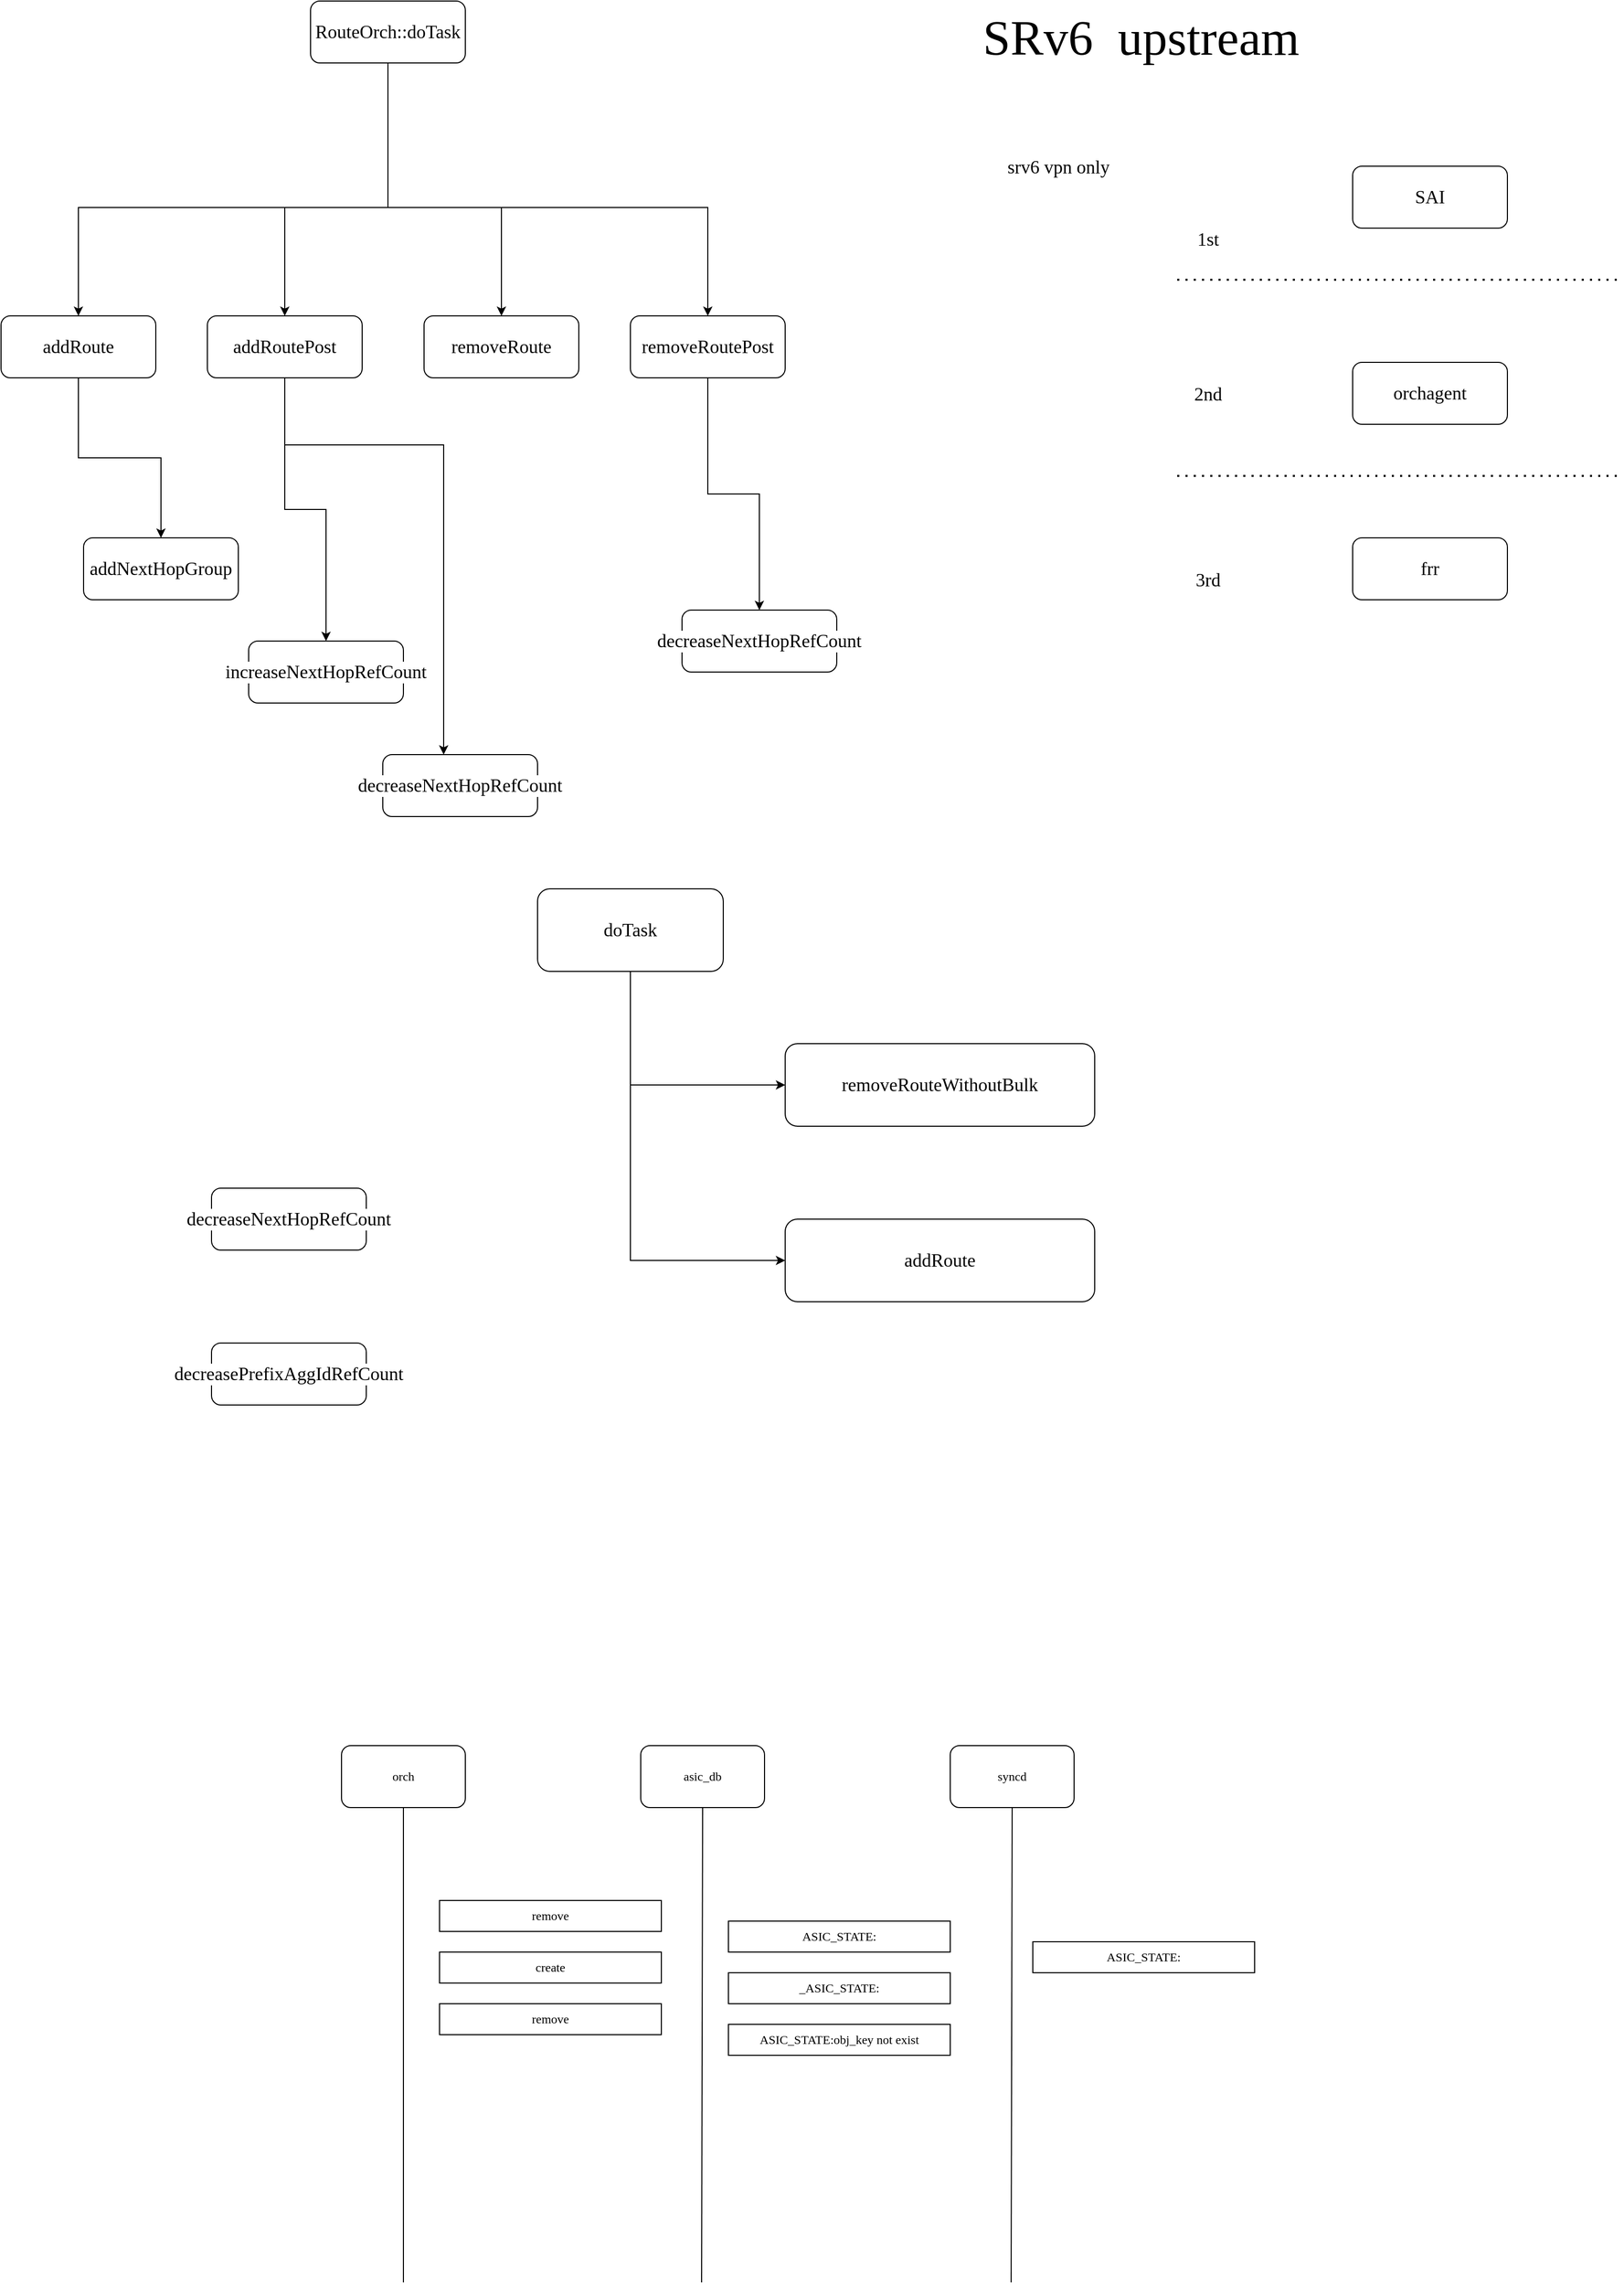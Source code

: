 <mxfile version="21.1.1" type="github">
  <diagram id="Bu2ydEuoJ4epIPWZgko5" name="Page-1">
    <mxGraphModel dx="1235" dy="646" grid="1" gridSize="10" guides="1" tooltips="1" connect="1" arrows="1" fold="1" page="1" pageScale="1" pageWidth="827" pageHeight="1169" math="0" shadow="0">
      <root>
        <mxCell id="0" />
        <mxCell id="1" parent="0" />
        <mxCell id="aUy5saCZqPQEdKHK85cZ-5" style="edgeStyle=orthogonalEdgeStyle;rounded=0;orthogonalLoop=1;jettySize=auto;html=1;fontFamily=Lucida Console;fontSize=18;" parent="1" source="aUy5saCZqPQEdKHK85cZ-1" target="aUy5saCZqPQEdKHK85cZ-2" edge="1">
          <mxGeometry relative="1" as="geometry">
            <Array as="points">
              <mxPoint x="435" y="310" />
              <mxPoint x="135" y="310" />
            </Array>
          </mxGeometry>
        </mxCell>
        <mxCell id="aUy5saCZqPQEdKHK85cZ-6" style="edgeStyle=orthogonalEdgeStyle;rounded=0;orthogonalLoop=1;jettySize=auto;html=1;fontFamily=Lucida Console;fontSize=18;" parent="1" source="aUy5saCZqPQEdKHK85cZ-1" target="aUy5saCZqPQEdKHK85cZ-3" edge="1">
          <mxGeometry relative="1" as="geometry">
            <Array as="points">
              <mxPoint x="435" y="310" />
              <mxPoint x="335" y="310" />
            </Array>
          </mxGeometry>
        </mxCell>
        <mxCell id="PmgqueM4Bu9pYNOxYdcn-3" style="edgeStyle=orthogonalEdgeStyle;rounded=0;orthogonalLoop=1;jettySize=auto;html=1;" parent="1" source="aUy5saCZqPQEdKHK85cZ-1" target="PmgqueM4Bu9pYNOxYdcn-1" edge="1">
          <mxGeometry relative="1" as="geometry">
            <Array as="points">
              <mxPoint x="435" y="310" />
              <mxPoint x="545" y="310" />
            </Array>
          </mxGeometry>
        </mxCell>
        <mxCell id="PmgqueM4Bu9pYNOxYdcn-4" style="edgeStyle=orthogonalEdgeStyle;rounded=0;orthogonalLoop=1;jettySize=auto;html=1;" parent="1" source="aUy5saCZqPQEdKHK85cZ-1" target="PmgqueM4Bu9pYNOxYdcn-2" edge="1">
          <mxGeometry relative="1" as="geometry">
            <Array as="points">
              <mxPoint x="435" y="310" />
              <mxPoint x="745" y="310" />
            </Array>
          </mxGeometry>
        </mxCell>
        <mxCell id="aUy5saCZqPQEdKHK85cZ-1" value="RouteOrch::doTask" style="rounded=1;whiteSpace=wrap;html=1;fontFamily=Lucida Console;fontSize=18;labelBackgroundColor=default;" parent="1" vertex="1">
          <mxGeometry x="360" y="110" width="150" height="60" as="geometry" />
        </mxCell>
        <mxCell id="aUy5saCZqPQEdKHK85cZ-7" style="edgeStyle=orthogonalEdgeStyle;rounded=0;orthogonalLoop=1;jettySize=auto;html=1;fontFamily=Lucida Console;fontSize=18;" parent="1" source="aUy5saCZqPQEdKHK85cZ-2" target="aUy5saCZqPQEdKHK85cZ-4" edge="1">
          <mxGeometry relative="1" as="geometry" />
        </mxCell>
        <mxCell id="aUy5saCZqPQEdKHK85cZ-2" value="addRoute" style="rounded=1;whiteSpace=wrap;html=1;fontFamily=Lucida Console;fontSize=18;labelBackgroundColor=default;" parent="1" vertex="1">
          <mxGeometry x="60" y="415" width="150" height="60" as="geometry" />
        </mxCell>
        <mxCell id="PmgqueM4Bu9pYNOxYdcn-8" style="edgeStyle=orthogonalEdgeStyle;rounded=0;orthogonalLoop=1;jettySize=auto;html=1;" parent="1" source="aUy5saCZqPQEdKHK85cZ-3" target="PmgqueM4Bu9pYNOxYdcn-5" edge="1">
          <mxGeometry relative="1" as="geometry" />
        </mxCell>
        <mxCell id="PmgqueM4Bu9pYNOxYdcn-9" style="edgeStyle=orthogonalEdgeStyle;rounded=0;orthogonalLoop=1;jettySize=auto;html=1;" parent="1" source="aUy5saCZqPQEdKHK85cZ-3" target="PmgqueM4Bu9pYNOxYdcn-6" edge="1">
          <mxGeometry relative="1" as="geometry">
            <Array as="points">
              <mxPoint x="335" y="540" />
              <mxPoint x="489" y="540" />
            </Array>
          </mxGeometry>
        </mxCell>
        <mxCell id="aUy5saCZqPQEdKHK85cZ-3" value="addRoutePost" style="rounded=1;whiteSpace=wrap;html=1;fontFamily=Lucida Console;fontSize=18;labelBackgroundColor=default;" parent="1" vertex="1">
          <mxGeometry x="260" y="415" width="150" height="60" as="geometry" />
        </mxCell>
        <mxCell id="aUy5saCZqPQEdKHK85cZ-4" value="addNextHopGroup" style="rounded=1;whiteSpace=wrap;html=1;fontFamily=Lucida Console;fontSize=18;labelBackgroundColor=default;" parent="1" vertex="1">
          <mxGeometry x="140" y="630" width="150" height="60" as="geometry" />
        </mxCell>
        <mxCell id="6D62caDFJYMswKi_88OP-1" value="SAI" style="rounded=1;whiteSpace=wrap;html=1;fontFamily=Lucida Console;fontSize=18;labelBackgroundColor=default;" parent="1" vertex="1">
          <mxGeometry x="1370" y="270" width="150" height="60" as="geometry" />
        </mxCell>
        <mxCell id="6D62caDFJYMswKi_88OP-2" value="SRv6&amp;nbsp; upstream" style="text;html=1;strokeColor=none;fillColor=none;align=center;verticalAlign=middle;whiteSpace=wrap;rounded=0;fontFamily=Lucida Console;fontSize=48;" parent="1" vertex="1">
          <mxGeometry x="910" y="110" width="510" height="70" as="geometry" />
        </mxCell>
        <mxCell id="6D62caDFJYMswKi_88OP-4" value="orchagent" style="rounded=1;whiteSpace=wrap;html=1;fontFamily=Lucida Console;fontSize=18;labelBackgroundColor=default;" parent="1" vertex="1">
          <mxGeometry x="1370" y="460" width="150" height="60" as="geometry" />
        </mxCell>
        <mxCell id="6D62caDFJYMswKi_88OP-5" value="frr" style="rounded=1;whiteSpace=wrap;html=1;fontFamily=Lucida Console;fontSize=18;labelBackgroundColor=default;" parent="1" vertex="1">
          <mxGeometry x="1370" y="630" width="150" height="60" as="geometry" />
        </mxCell>
        <mxCell id="6D62caDFJYMswKi_88OP-6" value="" style="endArrow=none;dashed=1;html=1;dashPattern=1 3;strokeWidth=2;rounded=0;fontFamily=Lucida Console;fontSize=48;" parent="1" edge="1">
          <mxGeometry width="50" height="50" relative="1" as="geometry">
            <mxPoint x="1200" y="380" as="sourcePoint" />
            <mxPoint x="1630" y="380" as="targetPoint" />
            <Array as="points">
              <mxPoint x="1430" y="380" />
            </Array>
          </mxGeometry>
        </mxCell>
        <mxCell id="6D62caDFJYMswKi_88OP-7" value="&lt;font style=&quot;font-size: 18px;&quot;&gt;1st&lt;/font&gt;" style="text;html=1;strokeColor=none;fillColor=none;align=center;verticalAlign=middle;whiteSpace=wrap;rounded=0;fontFamily=Lucida Console;fontSize=48;" parent="1" vertex="1">
          <mxGeometry x="1200" y="310" width="60" height="40" as="geometry" />
        </mxCell>
        <mxCell id="6D62caDFJYMswKi_88OP-8" value="&lt;font style=&quot;font-size: 18px;&quot;&gt;srv6 vpn only&lt;/font&gt;" style="text;html=1;strokeColor=none;fillColor=none;align=center;verticalAlign=middle;whiteSpace=wrap;rounded=0;fontFamily=Lucida Console;fontSize=48;" parent="1" vertex="1">
          <mxGeometry x="980" y="240" width="210" height="40" as="geometry" />
        </mxCell>
        <mxCell id="6D62caDFJYMswKi_88OP-9" value="&lt;font style=&quot;font-size: 18px;&quot;&gt;2nd&lt;/font&gt;" style="text;html=1;strokeColor=none;fillColor=none;align=center;verticalAlign=middle;whiteSpace=wrap;rounded=0;fontFamily=Lucida Console;fontSize=48;" parent="1" vertex="1">
          <mxGeometry x="1200" y="460" width="60" height="40" as="geometry" />
        </mxCell>
        <mxCell id="6D62caDFJYMswKi_88OP-10" value="&lt;font style=&quot;font-size: 18px;&quot;&gt;3rd&lt;/font&gt;" style="text;html=1;strokeColor=none;fillColor=none;align=center;verticalAlign=middle;whiteSpace=wrap;rounded=0;fontFamily=Lucida Console;fontSize=48;" parent="1" vertex="1">
          <mxGeometry x="1200" y="640" width="60" height="40" as="geometry" />
        </mxCell>
        <mxCell id="6D62caDFJYMswKi_88OP-11" value="" style="endArrow=none;dashed=1;html=1;dashPattern=1 3;strokeWidth=2;rounded=0;fontFamily=Lucida Console;fontSize=48;" parent="1" edge="1">
          <mxGeometry width="50" height="50" relative="1" as="geometry">
            <mxPoint x="1200" y="570" as="sourcePoint" />
            <mxPoint x="1630" y="570" as="targetPoint" />
            <Array as="points">
              <mxPoint x="1430" y="570" />
            </Array>
          </mxGeometry>
        </mxCell>
        <mxCell id="KNeuJJsKcEg62hx3r8rE-1" value="decreasePrefixAggIdRefCount" style="rounded=1;whiteSpace=wrap;html=1;fontFamily=Lucida Console;fontSize=18;labelBackgroundColor=default;" parent="1" vertex="1">
          <mxGeometry x="264" y="1410" width="150" height="60" as="geometry" />
        </mxCell>
        <mxCell id="KNeuJJsKcEg62hx3r8rE-2" value="decreaseNextHopRefCount" style="rounded=1;whiteSpace=wrap;html=1;fontFamily=Lucida Console;fontSize=18;labelBackgroundColor=default;" parent="1" vertex="1">
          <mxGeometry x="264" y="1260" width="150" height="60" as="geometry" />
        </mxCell>
        <mxCell id="KNeuJJsKcEg62hx3r8rE-3" value="removeRouteWithoutBulk" style="rounded=1;whiteSpace=wrap;html=1;fontFamily=Lucida Console;fontSize=18;labelBackgroundColor=default;" parent="1" vertex="1">
          <mxGeometry x="820" y="1120" width="300" height="80" as="geometry" />
        </mxCell>
        <mxCell id="PmgqueM4Bu9pYNOxYdcn-1" value="removeRoute" style="rounded=1;whiteSpace=wrap;html=1;fontFamily=Lucida Console;fontSize=18;labelBackgroundColor=default;" parent="1" vertex="1">
          <mxGeometry x="470" y="415" width="150" height="60" as="geometry" />
        </mxCell>
        <mxCell id="PmgqueM4Bu9pYNOxYdcn-10" style="edgeStyle=orthogonalEdgeStyle;rounded=0;orthogonalLoop=1;jettySize=auto;html=1;" parent="1" source="PmgqueM4Bu9pYNOxYdcn-2" target="PmgqueM4Bu9pYNOxYdcn-7" edge="1">
          <mxGeometry relative="1" as="geometry" />
        </mxCell>
        <mxCell id="PmgqueM4Bu9pYNOxYdcn-2" value="removeRoutePost" style="rounded=1;whiteSpace=wrap;html=1;fontFamily=Lucida Console;fontSize=18;labelBackgroundColor=default;" parent="1" vertex="1">
          <mxGeometry x="670" y="415" width="150" height="60" as="geometry" />
        </mxCell>
        <mxCell id="PmgqueM4Bu9pYNOxYdcn-5" value="increaseNextHopRefCount" style="rounded=1;whiteSpace=wrap;html=1;fontFamily=Lucida Console;fontSize=18;labelBackgroundColor=default;" parent="1" vertex="1">
          <mxGeometry x="300" y="730" width="150" height="60" as="geometry" />
        </mxCell>
        <mxCell id="PmgqueM4Bu9pYNOxYdcn-6" value="decreaseNextHopRefCount" style="rounded=1;whiteSpace=wrap;html=1;fontFamily=Lucida Console;fontSize=18;labelBackgroundColor=default;" parent="1" vertex="1">
          <mxGeometry x="430" y="840" width="150" height="60" as="geometry" />
        </mxCell>
        <mxCell id="PmgqueM4Bu9pYNOxYdcn-7" value="decreaseNextHopRefCount" style="rounded=1;whiteSpace=wrap;html=1;fontFamily=Lucida Console;fontSize=18;labelBackgroundColor=default;" parent="1" vertex="1">
          <mxGeometry x="720" y="700" width="150" height="60" as="geometry" />
        </mxCell>
        <mxCell id="qTt8-evo3sqp95qurFgH-1" value="addRoute" style="rounded=1;whiteSpace=wrap;html=1;fontFamily=Lucida Console;fontSize=18;labelBackgroundColor=default;" parent="1" vertex="1">
          <mxGeometry x="820" y="1290" width="300" height="80" as="geometry" />
        </mxCell>
        <mxCell id="qTt8-evo3sqp95qurFgH-4" style="edgeStyle=orthogonalEdgeStyle;rounded=0;orthogonalLoop=1;jettySize=auto;html=1;entryX=0;entryY=0.5;entryDx=0;entryDy=0;" parent="1" source="qTt8-evo3sqp95qurFgH-3" target="KNeuJJsKcEg62hx3r8rE-3" edge="1">
          <mxGeometry relative="1" as="geometry">
            <Array as="points">
              <mxPoint x="670" y="1160" />
            </Array>
          </mxGeometry>
        </mxCell>
        <mxCell id="qTt8-evo3sqp95qurFgH-5" style="edgeStyle=orthogonalEdgeStyle;rounded=0;orthogonalLoop=1;jettySize=auto;html=1;entryX=0;entryY=0.5;entryDx=0;entryDy=0;" parent="1" source="qTt8-evo3sqp95qurFgH-3" target="qTt8-evo3sqp95qurFgH-1" edge="1">
          <mxGeometry relative="1" as="geometry">
            <Array as="points">
              <mxPoint x="670" y="1330" />
            </Array>
          </mxGeometry>
        </mxCell>
        <mxCell id="qTt8-evo3sqp95qurFgH-3" value="doTask" style="rounded=1;whiteSpace=wrap;html=1;fontFamily=Lucida Console;fontSize=18;labelBackgroundColor=default;" parent="1" vertex="1">
          <mxGeometry x="580" y="970" width="180" height="80" as="geometry" />
        </mxCell>
        <mxCell id="8pvcK9yBEGgb6G2nEGA8-1" value="orch" style="rounded=1;whiteSpace=wrap;html=1;fontFamily=Verdana;" vertex="1" parent="1">
          <mxGeometry x="390" y="1800" width="120" height="60" as="geometry" />
        </mxCell>
        <mxCell id="8pvcK9yBEGgb6G2nEGA8-2" value="" style="endArrow=none;html=1;rounded=0;entryX=0.5;entryY=1;entryDx=0;entryDy=0;" edge="1" parent="1" target="8pvcK9yBEGgb6G2nEGA8-1">
          <mxGeometry width="50" height="50" relative="1" as="geometry">
            <mxPoint x="450" y="2320" as="sourcePoint" />
            <mxPoint x="450" y="1920" as="targetPoint" />
          </mxGeometry>
        </mxCell>
        <mxCell id="8pvcK9yBEGgb6G2nEGA8-3" value="asic_db" style="rounded=1;whiteSpace=wrap;html=1;fontFamily=Verdana;" vertex="1" parent="1">
          <mxGeometry x="680" y="1800" width="120" height="60" as="geometry" />
        </mxCell>
        <mxCell id="8pvcK9yBEGgb6G2nEGA8-4" value="" style="endArrow=none;html=1;rounded=0;entryX=0.5;entryY=1;entryDx=0;entryDy=0;" edge="1" target="8pvcK9yBEGgb6G2nEGA8-3" parent="1">
          <mxGeometry width="50" height="50" relative="1" as="geometry">
            <mxPoint x="739" y="2320" as="sourcePoint" />
            <mxPoint x="740" y="1920" as="targetPoint" />
          </mxGeometry>
        </mxCell>
        <mxCell id="8pvcK9yBEGgb6G2nEGA8-5" value="syncd" style="rounded=1;whiteSpace=wrap;html=1;fontFamily=Verdana;" vertex="1" parent="1">
          <mxGeometry x="980" y="1800" width="120" height="60" as="geometry" />
        </mxCell>
        <mxCell id="8pvcK9yBEGgb6G2nEGA8-6" value="" style="endArrow=none;html=1;rounded=0;entryX=0.5;entryY=1;entryDx=0;entryDy=0;" edge="1" target="8pvcK9yBEGgb6G2nEGA8-5" parent="1">
          <mxGeometry width="50" height="50" relative="1" as="geometry">
            <mxPoint x="1039" y="2320" as="sourcePoint" />
            <mxPoint x="1040" y="1920" as="targetPoint" />
          </mxGeometry>
        </mxCell>
        <mxCell id="8pvcK9yBEGgb6G2nEGA8-7" value="remove" style="rounded=0;whiteSpace=wrap;html=1;fontFamily=Verdana;" vertex="1" parent="1">
          <mxGeometry x="485" y="1950" width="215" height="30" as="geometry" />
        </mxCell>
        <mxCell id="8pvcK9yBEGgb6G2nEGA8-8" value="create" style="rounded=0;whiteSpace=wrap;html=1;fontFamily=Verdana;" vertex="1" parent="1">
          <mxGeometry x="485" y="2000" width="215" height="30" as="geometry" />
        </mxCell>
        <mxCell id="8pvcK9yBEGgb6G2nEGA8-9" value="remove" style="rounded=0;whiteSpace=wrap;html=1;fontFamily=Verdana;" vertex="1" parent="1">
          <mxGeometry x="485" y="2050" width="215" height="30" as="geometry" />
        </mxCell>
        <mxCell id="8pvcK9yBEGgb6G2nEGA8-11" value="ASIC_STATE:" style="rounded=0;whiteSpace=wrap;html=1;fontFamily=Verdana;" vertex="1" parent="1">
          <mxGeometry x="765" y="1970" width="215" height="30" as="geometry" />
        </mxCell>
        <mxCell id="8pvcK9yBEGgb6G2nEGA8-12" value="_ASIC_STATE:" style="rounded=0;whiteSpace=wrap;html=1;fontFamily=Verdana;" vertex="1" parent="1">
          <mxGeometry x="765" y="2020" width="215" height="30" as="geometry" />
        </mxCell>
        <mxCell id="8pvcK9yBEGgb6G2nEGA8-13" value="ASIC_STATE:obj_key not exist" style="rounded=0;whiteSpace=wrap;html=1;fontFamily=Verdana;" vertex="1" parent="1">
          <mxGeometry x="765" y="2070" width="215" height="30" as="geometry" />
        </mxCell>
        <mxCell id="8pvcK9yBEGgb6G2nEGA8-14" value="ASIC_STATE:" style="rounded=0;whiteSpace=wrap;html=1;fontFamily=Verdana;" vertex="1" parent="1">
          <mxGeometry x="1060" y="1990" width="215" height="30" as="geometry" />
        </mxCell>
      </root>
    </mxGraphModel>
  </diagram>
</mxfile>
